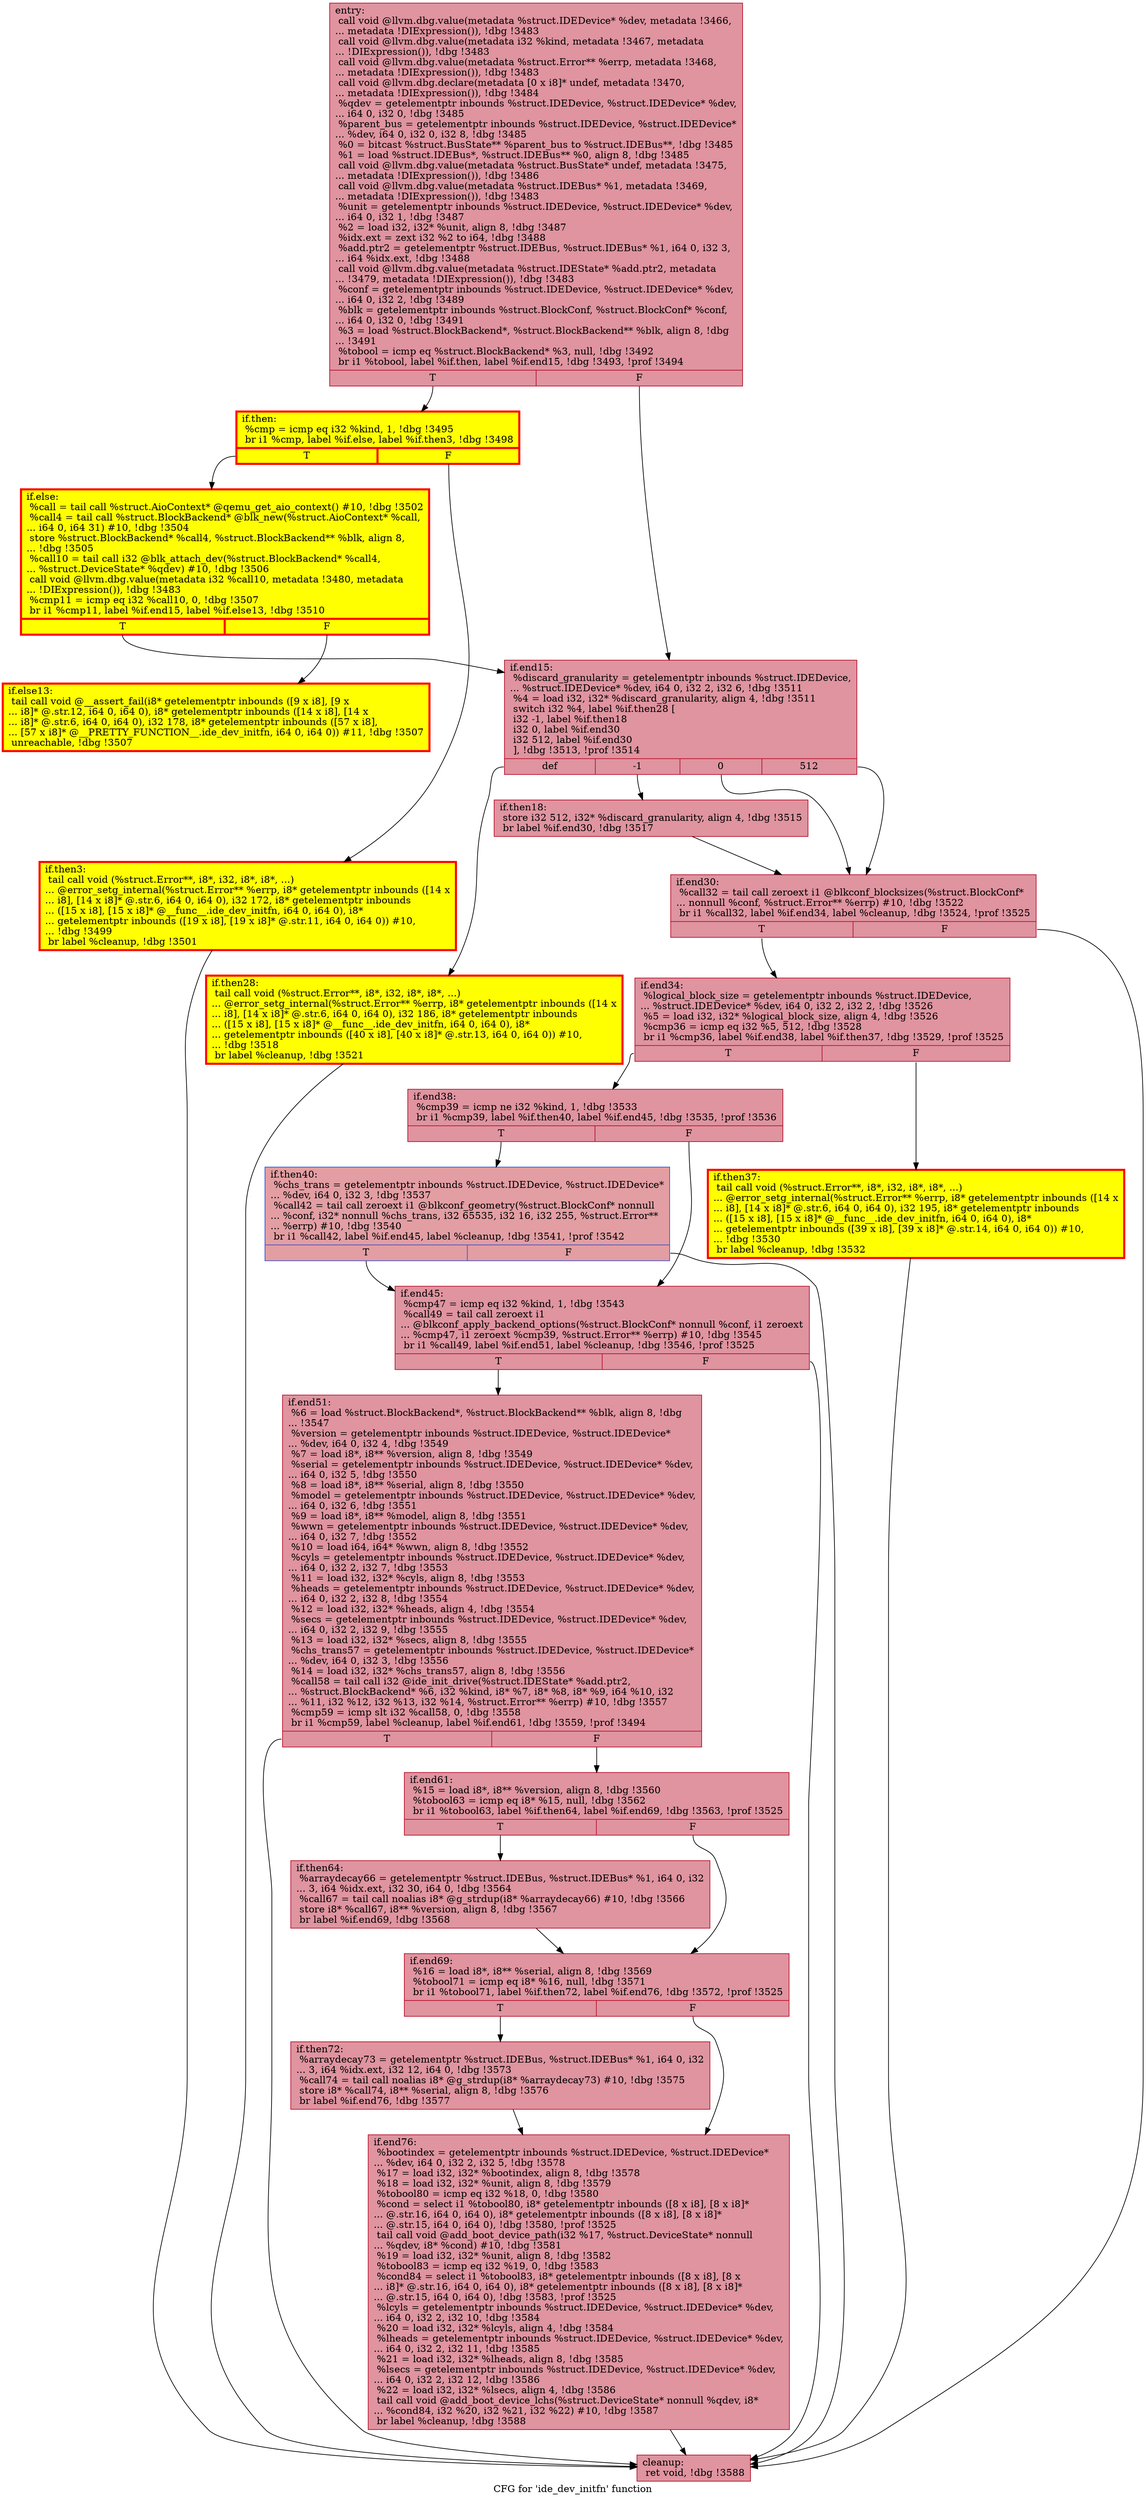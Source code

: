digraph "CFG for 'ide_dev_initfn' function" {
	label="CFG for 'ide_dev_initfn' function";

	Node0x5650b99466f0 [shape=record,color="#b70d28ff", style=filled, fillcolor="#b70d2870",label="{entry:\l  call void @llvm.dbg.value(metadata %struct.IDEDevice* %dev, metadata !3466,\l... metadata !DIExpression()), !dbg !3483\l  call void @llvm.dbg.value(metadata i32 %kind, metadata !3467, metadata\l... !DIExpression()), !dbg !3483\l  call void @llvm.dbg.value(metadata %struct.Error** %errp, metadata !3468,\l... metadata !DIExpression()), !dbg !3483\l  call void @llvm.dbg.declare(metadata [0 x i8]* undef, metadata !3470,\l... metadata !DIExpression()), !dbg !3484\l  %qdev = getelementptr inbounds %struct.IDEDevice, %struct.IDEDevice* %dev,\l... i64 0, i32 0, !dbg !3485\l  %parent_bus = getelementptr inbounds %struct.IDEDevice, %struct.IDEDevice*\l... %dev, i64 0, i32 0, i32 8, !dbg !3485\l  %0 = bitcast %struct.BusState** %parent_bus to %struct.IDEBus**, !dbg !3485\l  %1 = load %struct.IDEBus*, %struct.IDEBus** %0, align 8, !dbg !3485\l  call void @llvm.dbg.value(metadata %struct.BusState* undef, metadata !3475,\l... metadata !DIExpression()), !dbg !3486\l  call void @llvm.dbg.value(metadata %struct.IDEBus* %1, metadata !3469,\l... metadata !DIExpression()), !dbg !3483\l  %unit = getelementptr inbounds %struct.IDEDevice, %struct.IDEDevice* %dev,\l... i64 0, i32 1, !dbg !3487\l  %2 = load i32, i32* %unit, align 8, !dbg !3487\l  %idx.ext = zext i32 %2 to i64, !dbg !3488\l  %add.ptr2 = getelementptr %struct.IDEBus, %struct.IDEBus* %1, i64 0, i32 3,\l... i64 %idx.ext, !dbg !3488\l  call void @llvm.dbg.value(metadata %struct.IDEState* %add.ptr2, metadata\l... !3479, metadata !DIExpression()), !dbg !3483\l  %conf = getelementptr inbounds %struct.IDEDevice, %struct.IDEDevice* %dev,\l... i64 0, i32 2, !dbg !3489\l  %blk = getelementptr inbounds %struct.BlockConf, %struct.BlockConf* %conf,\l... i64 0, i32 0, !dbg !3491\l  %3 = load %struct.BlockBackend*, %struct.BlockBackend** %blk, align 8, !dbg\l... !3491\l  %tobool = icmp eq %struct.BlockBackend* %3, null, !dbg !3492\l  br i1 %tobool, label %if.then, label %if.end15, !dbg !3493, !prof !3494\l|{<s0>T|<s1>F}}"];
	Node0x5650b99466f0:s0 -> Node0x5650b99c5f70;
	Node0x5650b99466f0:s1 -> Node0x5650b99c5fe0;
	Node0x5650b99c5f70 [shape=record,penwidth=3.0, style="filled", color="red", fillcolor="yellow",label="{if.then:                                          \l  %cmp = icmp eq i32 %kind, 1, !dbg !3495\l  br i1 %cmp, label %if.else, label %if.then3, !dbg !3498\l|{<s0>T|<s1>F}}"];
	Node0x5650b99c5f70:s0 -> Node0x5650b99c69f0;
	Node0x5650b99c5f70:s1 -> Node0x5650b99c6910;
	Node0x5650b99c6910 [shape=record,penwidth=3.0, style="filled", color="red", fillcolor="yellow",label="{if.then3:                                         \l  tail call void (%struct.Error**, i8*, i32, i8*, i8*, ...)\l... @error_setg_internal(%struct.Error** %errp, i8* getelementptr inbounds ([14 x\l... i8], [14 x i8]* @.str.6, i64 0, i64 0), i32 172, i8* getelementptr inbounds\l... ([15 x i8], [15 x i8]* @__func__.ide_dev_initfn, i64 0, i64 0), i8*\l... getelementptr inbounds ([19 x i8], [19 x i8]* @.str.11, i64 0, i64 0)) #10,\l... !dbg !3499\l  br label %cleanup, !dbg !3501\l}"];
	Node0x5650b99c6910 -> Node0x5650b99c7650;
	Node0x5650b99c69f0 [shape=record,penwidth=3.0, style="filled", color="red", fillcolor="yellow",label="{if.else:                                          \l  %call = tail call %struct.AioContext* @qemu_get_aio_context() #10, !dbg !3502\l  %call4 = tail call %struct.BlockBackend* @blk_new(%struct.AioContext* %call,\l... i64 0, i64 31) #10, !dbg !3504\l  store %struct.BlockBackend* %call4, %struct.BlockBackend** %blk, align 8,\l... !dbg !3505\l  %call10 = tail call i32 @blk_attach_dev(%struct.BlockBackend* %call4,\l... %struct.DeviceState* %qdev) #10, !dbg !3506\l  call void @llvm.dbg.value(metadata i32 %call10, metadata !3480, metadata\l... !DIExpression()), !dbg !3483\l  %cmp11 = icmp eq i32 %call10, 0, !dbg !3507\l  br i1 %cmp11, label %if.end15, label %if.else13, !dbg !3510\l|{<s0>T|<s1>F}}"];
	Node0x5650b99c69f0:s0 -> Node0x5650b99c5fe0;
	Node0x5650b99c69f0:s1 -> Node0x5650b99caf80;
	Node0x5650b99caf80 [shape=record,penwidth=3.0, style="filled", color="red", fillcolor="yellow",label="{if.else13:                                        \l  tail call void @__assert_fail(i8* getelementptr inbounds ([9 x i8], [9 x\l... i8]* @.str.12, i64 0, i64 0), i8* getelementptr inbounds ([14 x i8], [14 x\l... i8]* @.str.6, i64 0, i64 0), i32 178, i8* getelementptr inbounds ([57 x i8],\l... [57 x i8]* @__PRETTY_FUNCTION__.ide_dev_initfn, i64 0, i64 0)) #11, !dbg !3507\l  unreachable, !dbg !3507\l}"];
	Node0x5650b99c5fe0 [shape=record,color="#b70d28ff", style=filled, fillcolor="#b70d2870",label="{if.end15:                                         \l  %discard_granularity = getelementptr inbounds %struct.IDEDevice,\l... %struct.IDEDevice* %dev, i64 0, i32 2, i32 6, !dbg !3511\l  %4 = load i32, i32* %discard_granularity, align 4, !dbg !3511\l  switch i32 %4, label %if.then28 [\l    i32 -1, label %if.then18\l    i32 0, label %if.end30\l    i32 512, label %if.end30\l  ], !dbg !3513, !prof !3514\l|{<s0>def|<s1>-1|<s2>0|<s3>512}}"];
	Node0x5650b99c5fe0:s0 -> Node0x5650b99cce20;
	Node0x5650b99c5fe0:s1 -> Node0x5650b99cc130;
	Node0x5650b99c5fe0:s2 -> Node0x5650b99cc370;
	Node0x5650b99c5fe0:s3 -> Node0x5650b99cc370;
	Node0x5650b99cc130 [shape=record,color="#b70d28ff", style=filled, fillcolor="#b70d2870",label="{if.then18:                                        \l  store i32 512, i32* %discard_granularity, align 4, !dbg !3515\l  br label %if.end30, !dbg !3517\l}"];
	Node0x5650b99cc130 -> Node0x5650b99cc370;
	Node0x5650b99cce20 [shape=record,penwidth=3.0, style="filled", color="red", fillcolor="yellow",label="{if.then28:                                        \l  tail call void (%struct.Error**, i8*, i32, i8*, i8*, ...)\l... @error_setg_internal(%struct.Error** %errp, i8* getelementptr inbounds ([14 x\l... i8], [14 x i8]* @.str.6, i64 0, i64 0), i32 186, i8* getelementptr inbounds\l... ([15 x i8], [15 x i8]* @__func__.ide_dev_initfn, i64 0, i64 0), i8*\l... getelementptr inbounds ([40 x i8], [40 x i8]* @.str.13, i64 0, i64 0)) #10,\l... !dbg !3518\l  br label %cleanup, !dbg !3521\l}"];
	Node0x5650b99cce20 -> Node0x5650b99c7650;
	Node0x5650b99cc370 [shape=record,color="#b70d28ff", style=filled, fillcolor="#b70d2870",label="{if.end30:                                         \l  %call32 = tail call zeroext i1 @blkconf_blocksizes(%struct.BlockConf*\l... nonnull %conf, %struct.Error** %errp) #10, !dbg !3522\l  br i1 %call32, label %if.end34, label %cleanup, !dbg !3524, !prof !3525\l|{<s0>T|<s1>F}}"];
	Node0x5650b99cc370:s0 -> Node0x5650b99ce080;
	Node0x5650b99cc370:s1 -> Node0x5650b99c7650;
	Node0x5650b99ce080 [shape=record,color="#b70d28ff", style=filled, fillcolor="#b70d2870",label="{if.end34:                                         \l  %logical_block_size = getelementptr inbounds %struct.IDEDevice,\l... %struct.IDEDevice* %dev, i64 0, i32 2, i32 2, !dbg !3526\l  %5 = load i32, i32* %logical_block_size, align 4, !dbg !3526\l  %cmp36 = icmp eq i32 %5, 512, !dbg !3528\l  br i1 %cmp36, label %if.end38, label %if.then37, !dbg !3529, !prof !3525\l|{<s0>T|<s1>F}}"];
	Node0x5650b99ce080:s0 -> Node0x5650b99cf190;
	Node0x5650b99ce080:s1 -> Node0x5650b99cf140;
	Node0x5650b99cf140 [shape=record,penwidth=3.0, style="filled", color="red", fillcolor="yellow",label="{if.then37:                                        \l  tail call void (%struct.Error**, i8*, i32, i8*, i8*, ...)\l... @error_setg_internal(%struct.Error** %errp, i8* getelementptr inbounds ([14 x\l... i8], [14 x i8]* @.str.6, i64 0, i64 0), i32 195, i8* getelementptr inbounds\l... ([15 x i8], [15 x i8]* @__func__.ide_dev_initfn, i64 0, i64 0), i8*\l... getelementptr inbounds ([39 x i8], [39 x i8]* @.str.14, i64 0, i64 0)) #10,\l... !dbg !3530\l  br label %cleanup, !dbg !3532\l}"];
	Node0x5650b99cf140 -> Node0x5650b99c7650;
	Node0x5650b99cf190 [shape=record,color="#b70d28ff", style=filled, fillcolor="#b70d2870",label="{if.end38:                                         \l  %cmp39 = icmp ne i32 %kind, 1, !dbg !3533\l  br i1 %cmp39, label %if.then40, label %if.end45, !dbg !3535, !prof !3536\l|{<s0>T|<s1>F}}"];
	Node0x5650b99cf190:s0 -> Node0x5650b99cf890;
	Node0x5650b99cf190:s1 -> Node0x5650b99cfbf0;
	Node0x5650b99cf890 [shape=record,color="#3d50c3ff", style=filled, fillcolor="#be242e70",label="{if.then40:                                        \l  %chs_trans = getelementptr inbounds %struct.IDEDevice, %struct.IDEDevice*\l... %dev, i64 0, i32 3, !dbg !3537\l  %call42 = tail call zeroext i1 @blkconf_geometry(%struct.BlockConf* nonnull\l... %conf, i32* nonnull %chs_trans, i32 65535, i32 16, i32 255, %struct.Error**\l... %errp) #10, !dbg !3540\l  br i1 %call42, label %if.end45, label %cleanup, !dbg !3541, !prof !3542\l|{<s0>T|<s1>F}}"];
	Node0x5650b99cf890:s0 -> Node0x5650b99cfbf0;
	Node0x5650b99cf890:s1 -> Node0x5650b99c7650;
	Node0x5650b99cfbf0 [shape=record,color="#b70d28ff", style=filled, fillcolor="#b70d2870",label="{if.end45:                                         \l  %cmp47 = icmp eq i32 %kind, 1, !dbg !3543\l  %call49 = tail call zeroext i1\l... @blkconf_apply_backend_options(%struct.BlockConf* nonnull %conf, i1 zeroext\l... %cmp47, i1 zeroext %cmp39, %struct.Error** %errp) #10, !dbg !3545\l  br i1 %call49, label %if.end51, label %cleanup, !dbg !3546, !prof !3525\l|{<s0>T|<s1>F}}"];
	Node0x5650b99cfbf0:s0 -> Node0x5650b99d1180;
	Node0x5650b99cfbf0:s1 -> Node0x5650b99c7650;
	Node0x5650b99d1180 [shape=record,color="#b70d28ff", style=filled, fillcolor="#b70d2870",label="{if.end51:                                         \l  %6 = load %struct.BlockBackend*, %struct.BlockBackend** %blk, align 8, !dbg\l... !3547\l  %version = getelementptr inbounds %struct.IDEDevice, %struct.IDEDevice*\l... %dev, i64 0, i32 4, !dbg !3549\l  %7 = load i8*, i8** %version, align 8, !dbg !3549\l  %serial = getelementptr inbounds %struct.IDEDevice, %struct.IDEDevice* %dev,\l... i64 0, i32 5, !dbg !3550\l  %8 = load i8*, i8** %serial, align 8, !dbg !3550\l  %model = getelementptr inbounds %struct.IDEDevice, %struct.IDEDevice* %dev,\l... i64 0, i32 6, !dbg !3551\l  %9 = load i8*, i8** %model, align 8, !dbg !3551\l  %wwn = getelementptr inbounds %struct.IDEDevice, %struct.IDEDevice* %dev,\l... i64 0, i32 7, !dbg !3552\l  %10 = load i64, i64* %wwn, align 8, !dbg !3552\l  %cyls = getelementptr inbounds %struct.IDEDevice, %struct.IDEDevice* %dev,\l... i64 0, i32 2, i32 7, !dbg !3553\l  %11 = load i32, i32* %cyls, align 8, !dbg !3553\l  %heads = getelementptr inbounds %struct.IDEDevice, %struct.IDEDevice* %dev,\l... i64 0, i32 2, i32 8, !dbg !3554\l  %12 = load i32, i32* %heads, align 4, !dbg !3554\l  %secs = getelementptr inbounds %struct.IDEDevice, %struct.IDEDevice* %dev,\l... i64 0, i32 2, i32 9, !dbg !3555\l  %13 = load i32, i32* %secs, align 8, !dbg !3555\l  %chs_trans57 = getelementptr inbounds %struct.IDEDevice, %struct.IDEDevice*\l... %dev, i64 0, i32 3, !dbg !3556\l  %14 = load i32, i32* %chs_trans57, align 8, !dbg !3556\l  %call58 = tail call i32 @ide_init_drive(%struct.IDEState* %add.ptr2,\l... %struct.BlockBackend* %6, i32 %kind, i8* %7, i8* %8, i8* %9, i64 %10, i32\l... %11, i32 %12, i32 %13, i32 %14, %struct.Error** %errp) #10, !dbg !3557\l  %cmp59 = icmp slt i32 %call58, 0, !dbg !3558\l  br i1 %cmp59, label %cleanup, label %if.end61, !dbg !3559, !prof !3494\l|{<s0>T|<s1>F}}"];
	Node0x5650b99d1180:s0 -> Node0x5650b99c7650;
	Node0x5650b99d1180:s1 -> Node0x5650b99d0190;
	Node0x5650b99d0190 [shape=record,color="#b70d28ff", style=filled, fillcolor="#b70d2870",label="{if.end61:                                         \l  %15 = load i8*, i8** %version, align 8, !dbg !3560\l  %tobool63 = icmp eq i8* %15, null, !dbg !3562\l  br i1 %tobool63, label %if.then64, label %if.end69, !dbg !3563, !prof !3525\l|{<s0>T|<s1>F}}"];
	Node0x5650b99d0190:s0 -> Node0x5650b99d49b0;
	Node0x5650b99d0190:s1 -> Node0x5650b99d4a00;
	Node0x5650b99d49b0 [shape=record,color="#b70d28ff", style=filled, fillcolor="#b70d2870",label="{if.then64:                                        \l  %arraydecay66 = getelementptr %struct.IDEBus, %struct.IDEBus* %1, i64 0, i32\l... 3, i64 %idx.ext, i32 30, i64 0, !dbg !3564\l  %call67 = tail call noalias i8* @g_strdup(i8* %arraydecay66) #10, !dbg !3566\l  store i8* %call67, i8** %version, align 8, !dbg !3567\l  br label %if.end69, !dbg !3568\l}"];
	Node0x5650b99d49b0 -> Node0x5650b99d4a00;
	Node0x5650b99d4a00 [shape=record,color="#b70d28ff", style=filled, fillcolor="#b70d2870",label="{if.end69:                                         \l  %16 = load i8*, i8** %serial, align 8, !dbg !3569\l  %tobool71 = icmp eq i8* %16, null, !dbg !3571\l  br i1 %tobool71, label %if.then72, label %if.end76, !dbg !3572, !prof !3525\l|{<s0>T|<s1>F}}"];
	Node0x5650b99d4a00:s0 -> Node0x5650b99d70c0;
	Node0x5650b99d4a00:s1 -> Node0x5650b99d7110;
	Node0x5650b99d70c0 [shape=record,color="#b70d28ff", style=filled, fillcolor="#b70d2870",label="{if.then72:                                        \l  %arraydecay73 = getelementptr %struct.IDEBus, %struct.IDEBus* %1, i64 0, i32\l... 3, i64 %idx.ext, i32 12, i64 0, !dbg !3573\l  %call74 = tail call noalias i8* @g_strdup(i8* %arraydecay73) #10, !dbg !3575\l  store i8* %call74, i8** %serial, align 8, !dbg !3576\l  br label %if.end76, !dbg !3577\l}"];
	Node0x5650b99d70c0 -> Node0x5650b99d7110;
	Node0x5650b99d7110 [shape=record,color="#b70d28ff", style=filled, fillcolor="#b70d2870",label="{if.end76:                                         \l  %bootindex = getelementptr inbounds %struct.IDEDevice, %struct.IDEDevice*\l... %dev, i64 0, i32 2, i32 5, !dbg !3578\l  %17 = load i32, i32* %bootindex, align 8, !dbg !3578\l  %18 = load i32, i32* %unit, align 8, !dbg !3579\l  %tobool80 = icmp eq i32 %18, 0, !dbg !3580\l  %cond = select i1 %tobool80, i8* getelementptr inbounds ([8 x i8], [8 x i8]*\l... @.str.16, i64 0, i64 0), i8* getelementptr inbounds ([8 x i8], [8 x i8]*\l... @.str.15, i64 0, i64 0), !dbg !3580, !prof !3525\l  tail call void @add_boot_device_path(i32 %17, %struct.DeviceState* nonnull\l... %qdev, i8* %cond) #10, !dbg !3581\l  %19 = load i32, i32* %unit, align 8, !dbg !3582\l  %tobool83 = icmp eq i32 %19, 0, !dbg !3583\l  %cond84 = select i1 %tobool83, i8* getelementptr inbounds ([8 x i8], [8 x\l... i8]* @.str.16, i64 0, i64 0), i8* getelementptr inbounds ([8 x i8], [8 x i8]*\l... @.str.15, i64 0, i64 0), !dbg !3583, !prof !3525\l  %lcyls = getelementptr inbounds %struct.IDEDevice, %struct.IDEDevice* %dev,\l... i64 0, i32 2, i32 10, !dbg !3584\l  %20 = load i32, i32* %lcyls, align 4, !dbg !3584\l  %lheads = getelementptr inbounds %struct.IDEDevice, %struct.IDEDevice* %dev,\l... i64 0, i32 2, i32 11, !dbg !3585\l  %21 = load i32, i32* %lheads, align 8, !dbg !3585\l  %lsecs = getelementptr inbounds %struct.IDEDevice, %struct.IDEDevice* %dev,\l... i64 0, i32 2, i32 12, !dbg !3586\l  %22 = load i32, i32* %lsecs, align 4, !dbg !3586\l  tail call void @add_boot_device_lchs(%struct.DeviceState* nonnull %qdev, i8*\l... %cond84, i32 %20, i32 %21, i32 %22) #10, !dbg !3587\l  br label %cleanup, !dbg !3588\l}"];
	Node0x5650b99d7110 -> Node0x5650b99c7650;
	Node0x5650b99c7650 [shape=record,color="#b70d28ff", style=filled, fillcolor="#b70d2870",label="{cleanup:                                          \l  ret void, !dbg !3588\l}"];
}
